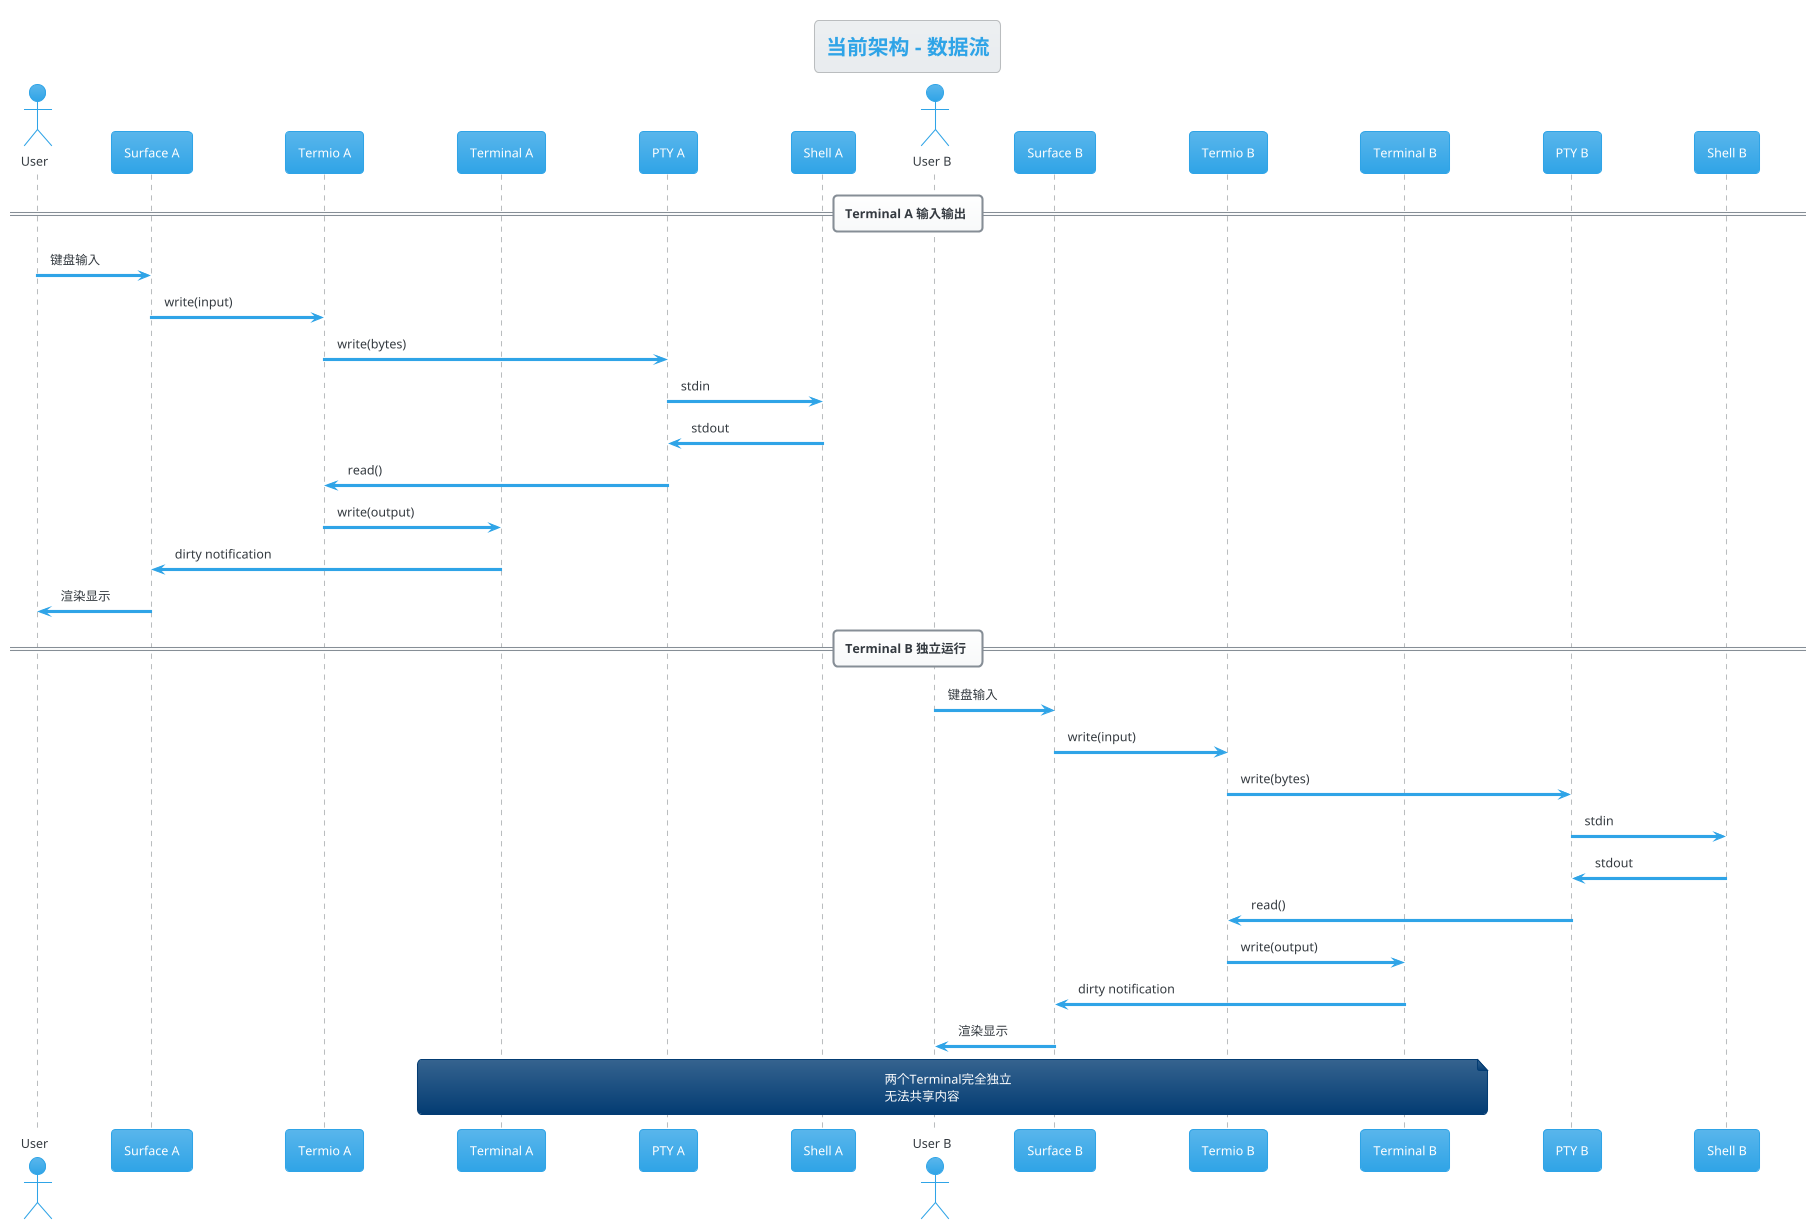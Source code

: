@startuml current-dataflow
!theme cerulean
title 当前架构 - 数据流

actor User
participant "Surface A" as SA
participant "Termio A" as TA
participant "Terminal A" as TermA
participant "PTY A" as PA
participant "Shell A" as ShA

actor "User B" as User2
participant "Surface B" as SB
participant "Termio B" as TB
participant "Terminal B" as TermB
participant "PTY B" as PB
participant "Shell B" as ShB

== Terminal A 输入输出 ==
User -> SA: 键盘输入
SA -> TA: write(input)
TA -> PA: write(bytes)
PA -> ShA: stdin
ShA -> PA: stdout
PA -> TA: read()
TA -> TermA: write(output)
TermA -> SA: dirty notification
SA -> User: 渲染显示

== Terminal B 独立运行 ==
User2 -> SB: 键盘输入
SB -> TB: write(input)
TB -> PB: write(bytes)
PB -> ShB: stdin
ShB -> PB: stdout
PB -> TB: read()
TB -> TermB: write(output)
TermB -> SB: dirty notification
SB -> User2: 渲染显示

note over TermA, TermB
  两个Terminal完全独立
  无法共享内容
end note

@enduml